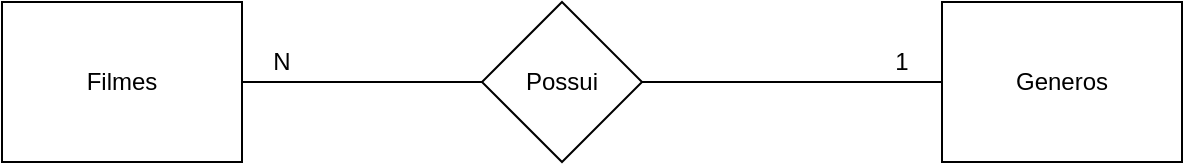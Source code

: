 <mxfile version="13.9.6" type="device"><diagram id="F0QMSHXFOeyKGLNfQNen" name="Page-1"><mxGraphModel dx="1038" dy="548" grid="1" gridSize="10" guides="1" tooltips="1" connect="1" arrows="1" fold="1" page="1" pageScale="1" pageWidth="827" pageHeight="1169" math="0" shadow="0"><root><mxCell id="0"/><mxCell id="1" parent="0"/><mxCell id="pq-46-mLTfhSboB4qxTq-4" style="edgeStyle=orthogonalEdgeStyle;rounded=0;orthogonalLoop=1;jettySize=auto;html=1;entryX=0;entryY=0.5;entryDx=0;entryDy=0;endArrow=none;endFill=0;" edge="1" parent="1" source="pq-46-mLTfhSboB4qxTq-1" target="pq-46-mLTfhSboB4qxTq-3"><mxGeometry relative="1" as="geometry"/></mxCell><mxCell id="pq-46-mLTfhSboB4qxTq-1" value="Filmes" style="rounded=0;whiteSpace=wrap;html=1;" vertex="1" parent="1"><mxGeometry x="80" y="80" width="120" height="80" as="geometry"/></mxCell><mxCell id="pq-46-mLTfhSboB4qxTq-5" style="edgeStyle=orthogonalEdgeStyle;rounded=0;orthogonalLoop=1;jettySize=auto;html=1;entryX=1;entryY=0.5;entryDx=0;entryDy=0;endArrow=none;endFill=0;" edge="1" parent="1" source="pq-46-mLTfhSboB4qxTq-2" target="pq-46-mLTfhSboB4qxTq-3"><mxGeometry relative="1" as="geometry"/></mxCell><mxCell id="pq-46-mLTfhSboB4qxTq-2" value="Generos" style="rounded=0;whiteSpace=wrap;html=1;" vertex="1" parent="1"><mxGeometry x="550" y="80" width="120" height="80" as="geometry"/></mxCell><mxCell id="pq-46-mLTfhSboB4qxTq-3" value="Possui" style="rhombus;whiteSpace=wrap;html=1;" vertex="1" parent="1"><mxGeometry x="320" y="80" width="80" height="80" as="geometry"/></mxCell><mxCell id="pq-46-mLTfhSboB4qxTq-6" value="N" style="text;html=1;strokeColor=none;fillColor=none;align=center;verticalAlign=middle;whiteSpace=wrap;rounded=0;" vertex="1" parent="1"><mxGeometry x="200" y="100" width="40" height="20" as="geometry"/></mxCell><mxCell id="pq-46-mLTfhSboB4qxTq-7" value="1" style="text;html=1;strokeColor=none;fillColor=none;align=center;verticalAlign=middle;whiteSpace=wrap;rounded=0;" vertex="1" parent="1"><mxGeometry x="510" y="100" width="40" height="20" as="geometry"/></mxCell></root></mxGraphModel></diagram></mxfile>